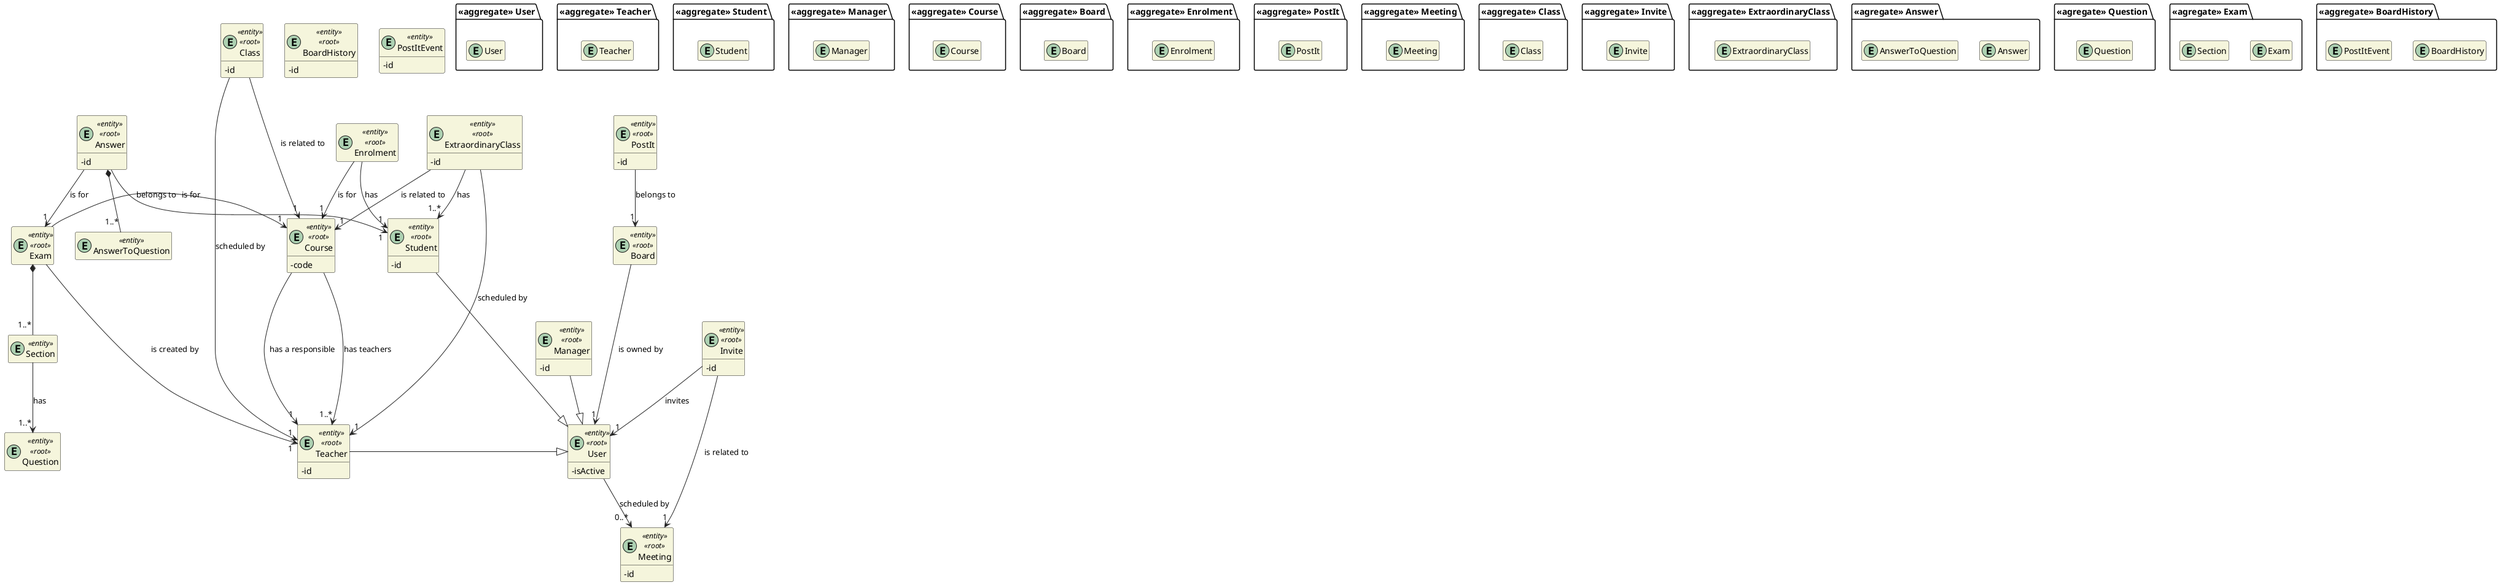 @startuml DM
'https://plantuml.com/class-diagram

skinparam classAttributeIconSize 0
hide empty attributes
hide empty methods
skinparam classBackgroundColor beige
skinparam ArrowColor #222222

package "<<aggregate>> User" {
  entity User
}

entity User <<entity>> <<root>> {
  - isActive
}

package "<<aggregate>> Teacher" {
  entity Teacher
}

entity Teacher <<entity>> <<root>> {
  - id
}

package "<<aggregate>> Student" {
  entity Student
}

entity Student <<entity>> <<root>> {
  - id
}

package "<<aggregate>> Manager" {
  entity Manager
}

entity Manager <<entity>> <<root>> {
  - id
}

package "<<aggregate>> Course" {
  entity Course
}

entity Course <<entity>> <<root>> {
  - code
}

package "<<aggregate>> Board" {
  entity Board
}

entity Board <<entity>> <<root>> {
}

package "<<aggregate>> Enrolment" {
  entity Enrolment
}

entity Enrolment <<entity>> <<root>> {
}

package "<<aggregate>> PostIt" {
  entity PostIt
}

entity PostIt <<entity>> <<root>> {
  - id
}

package "<<aggregate>> Meeting" {
  entity Meeting
}

entity Meeting <<entity>> <<root>> {
  - id
}

package "<<aggregate>> Class" {
  entity Class
}

entity Class <<entity>> <<root>> {
  - id
}

package "<<aggregate>> Invite" {
  entity Invite
}

entity Invite <<entity>> <<root>> {
  - id
}

package "<<aggregate>> ExtraordinaryClass" {
  entity ExtraordinaryClass
}

entity ExtraordinaryClass <<entity>> <<root>> {
  - id
}

package "<<agregate>> Answer" {
  entity Answer
  entity AnswerToQuestion
}

package "<<agregate>> Question" {
  entity Question
}

entity Question <<entity>> <<root>> {}
entity Answer <<entity>> <<root>> {}
entity AnswerToQuestion <<entity>> {}

Answer *-- "1..*" AnswerToQuestion

package "<<agregate>> Exam" {
  entity Exam
  entity Section
}

entity Exam <<entity>> <<root>> {}
entity Section <<entity>> {}

package "<<aggregate>> BoardHistory" {
  entity BoardHistory

  entity PostItEvent
}

entity BoardHistory <<entity>> <<root>> {
  - id
}

entity PostItEvent <<entity>> {
  - id
}

Exam *-- "1..*" Section
Section --> "1..*" Question : has

entity Answer <<entity>> <<root>> {
  - id
}

Teacher -|> User
Student --|> User
Manager --|> User

Course ---> "1..*" Teacher : has teachers
Course --> "1" Teacher : has a responsible

Enrolment --> "1" Student : has
Enrolment --> "1" Course : is for

Board ---> "1" User : is owned by

PostIt --> "1" Board: belongs to


Exam -> "1" Course : is for
Exam --> "1" Teacher : is created by

Invite --> "1" User : invites
Invite --> "1" Meeting : is related to

Class ---> "1" Course : is related to
Class ---> "1" Teacher : scheduled by
User --> "0..*" Meeting : scheduled by

ExtraordinaryClass --> "1" Teacher : scheduled by
ExtraordinaryClass --> "1..*" Student : has
ExtraordinaryClass --> "1" Course : is related to

Answer --> "1" Student : belongs to
Answer --> "1" Exam : is for

@enduml
